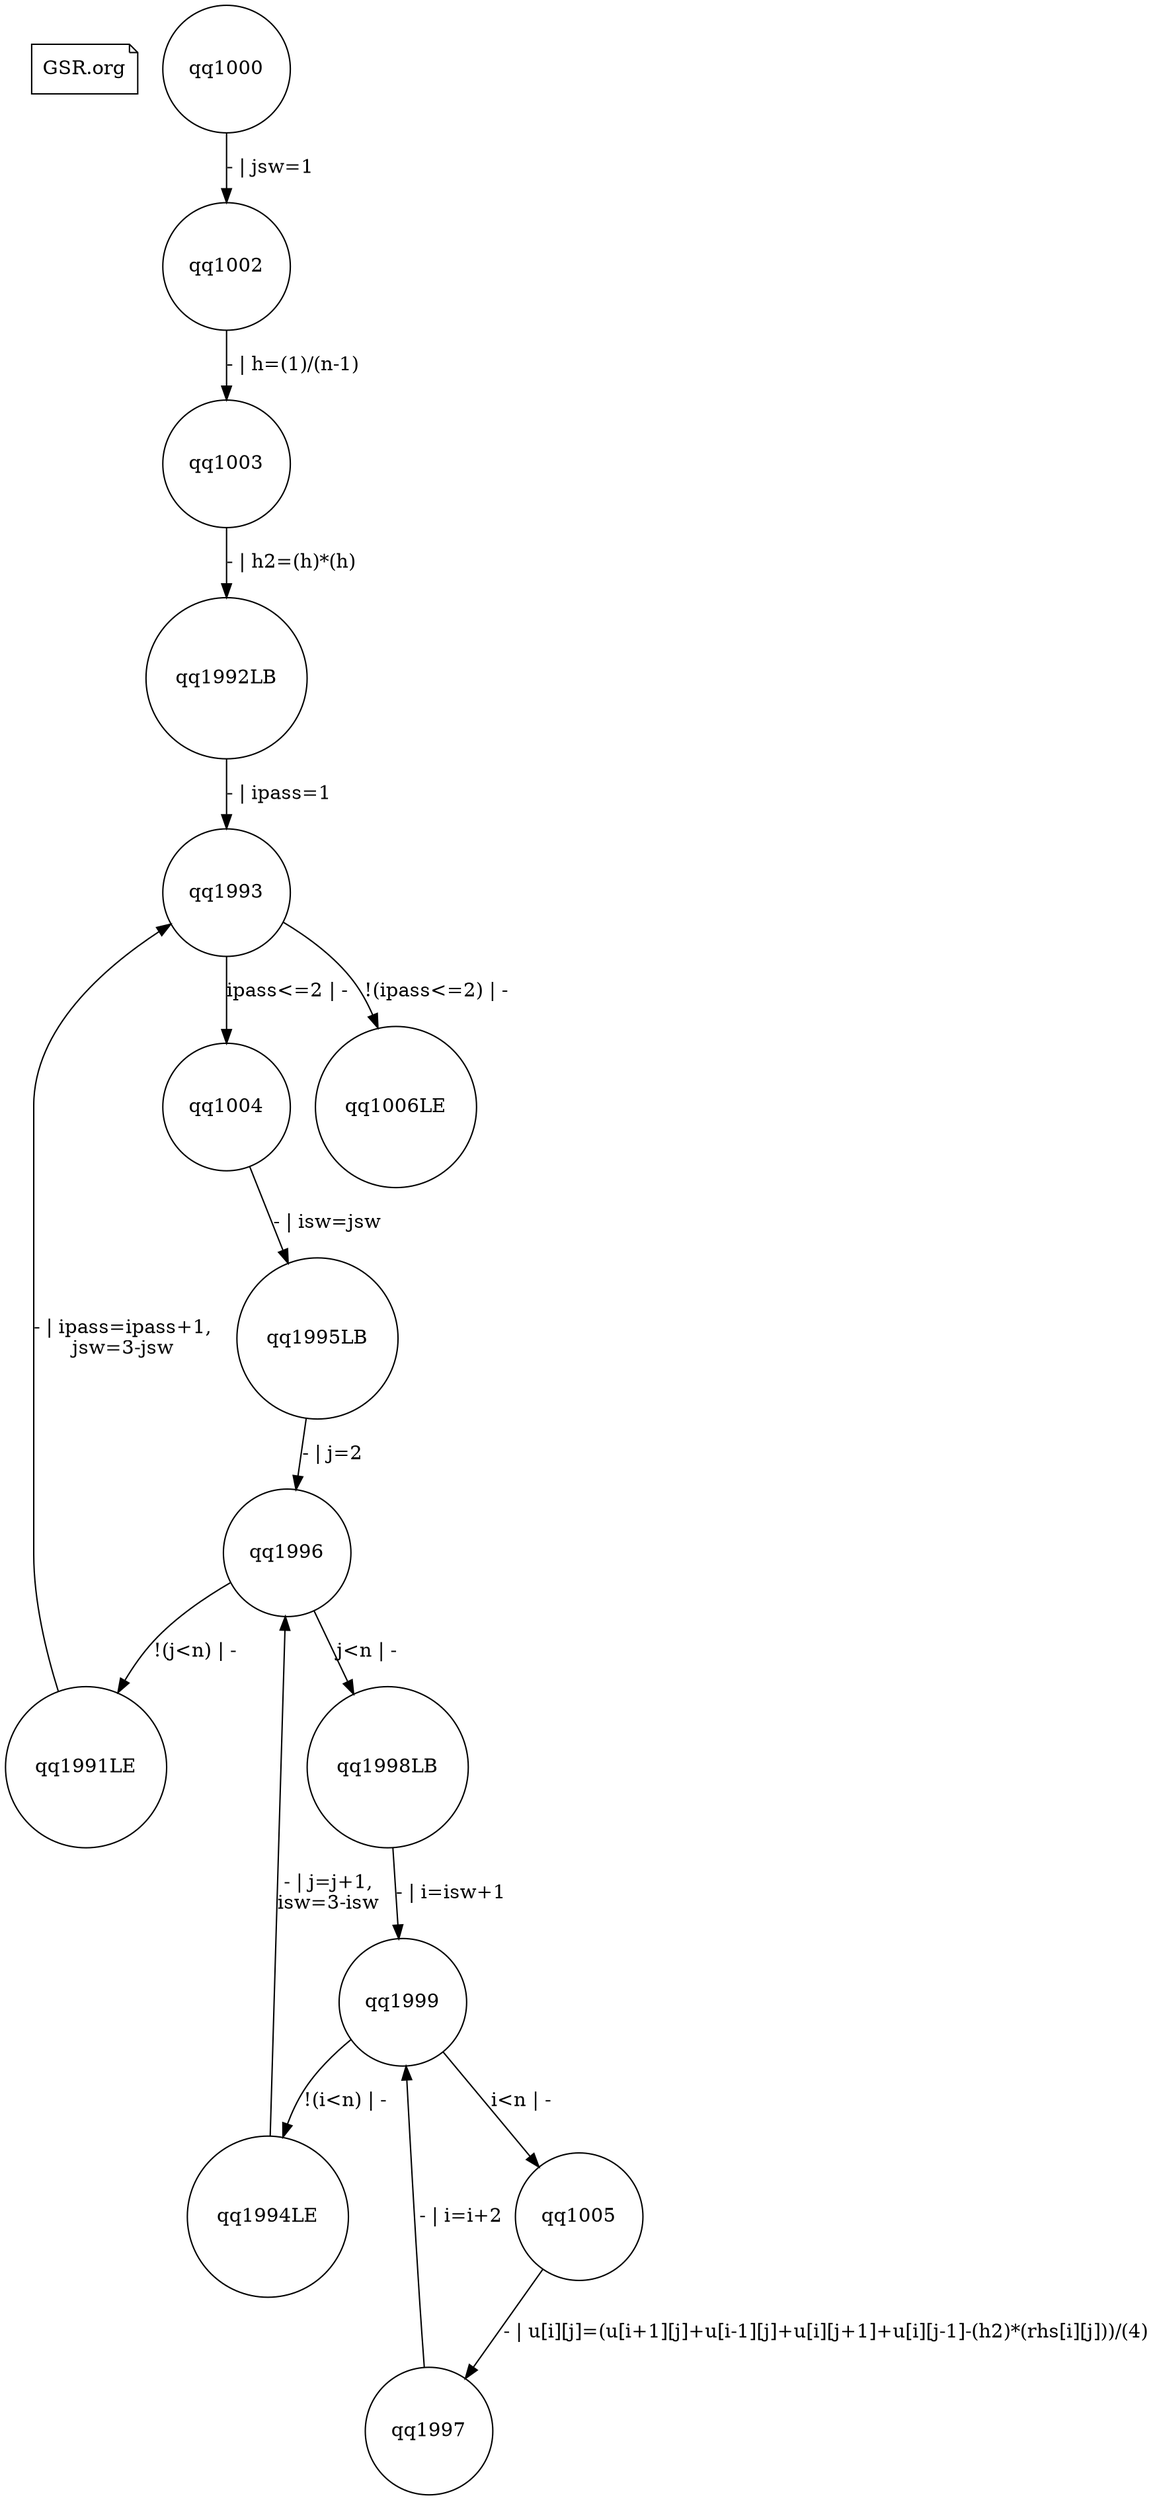 digraph fsmdIndot {

"GSR.org" [shape=note];
qq1000 [shape=circle];
qq1002 [shape=circle];
qq1000 -> qq1002 [label="- | jsw=1"];
qq1002 [shape=circle];
qq1003 [shape=circle];
qq1002 -> qq1003 [label="- | h=(1)/(n-1)"];
qq1003 [shape=circle];
qq1992LB [shape=circle];
qq1003 -> qq1992LB [label="- | h2=(h)*(h)"];
qq1004 [shape=circle];
qq1995LB [shape=circle];
qq1004 -> qq1995LB [label="- | isw=jsw"];
qq1005 [shape=circle];
qq1997 [shape=circle];
qq1005 -> qq1997 [label="- | u[i][j]=(u[i+1][j]+u[i-1][j]+u[i][j+1]+u[i][j-1]-(h2)*(rhs[i][j]))/(4)"];
qq1991LE [shape=circle];
qq1993 [shape=circle];
qq1991LE -> qq1993 [label="- | ipass=ipass+1,\njsw=3-jsw"];
qq1992LB [shape=circle];
qq1993 [shape=circle];
qq1992LB -> qq1993 [label="- | ipass=1"];
qq1993 [shape=circle];
qq1004 [shape=circle];
qq1993 -> qq1004 [label="ipass<=2 | -"];
qq1006LE [shape=circle];
qq1993 -> qq1006LE [label="!(ipass<=2) | -"];
qq1994LE [shape=circle];
qq1996 [shape=circle];
qq1994LE -> qq1996 [label="- | j=j+1,\nisw=3-isw"];
qq1995LB [shape=circle];
qq1996 [shape=circle];
qq1995LB -> qq1996 [label="- | j=2"];
qq1996 [shape=circle];
qq1998LB [shape=circle];
qq1996 -> qq1998LB [label="j<n | -"];
qq1991LE [shape=circle];
qq1996 -> qq1991LE [label="!(j<n) | -"];
qq1997 [shape=circle];
qq1999 [shape=circle];
qq1997 -> qq1999 [label="- | i=i+2"];
qq1998LB [shape=circle];
qq1999 [shape=circle];
qq1998LB -> qq1999 [label="- | i=isw+1"];
qq1999 [shape=circle];
qq1005 [shape=circle];
qq1999 -> qq1005 [label="i<n | -"];
qq1994LE [shape=circle];
qq1999 -> qq1994LE [label="!(i<n) | -"];

}
